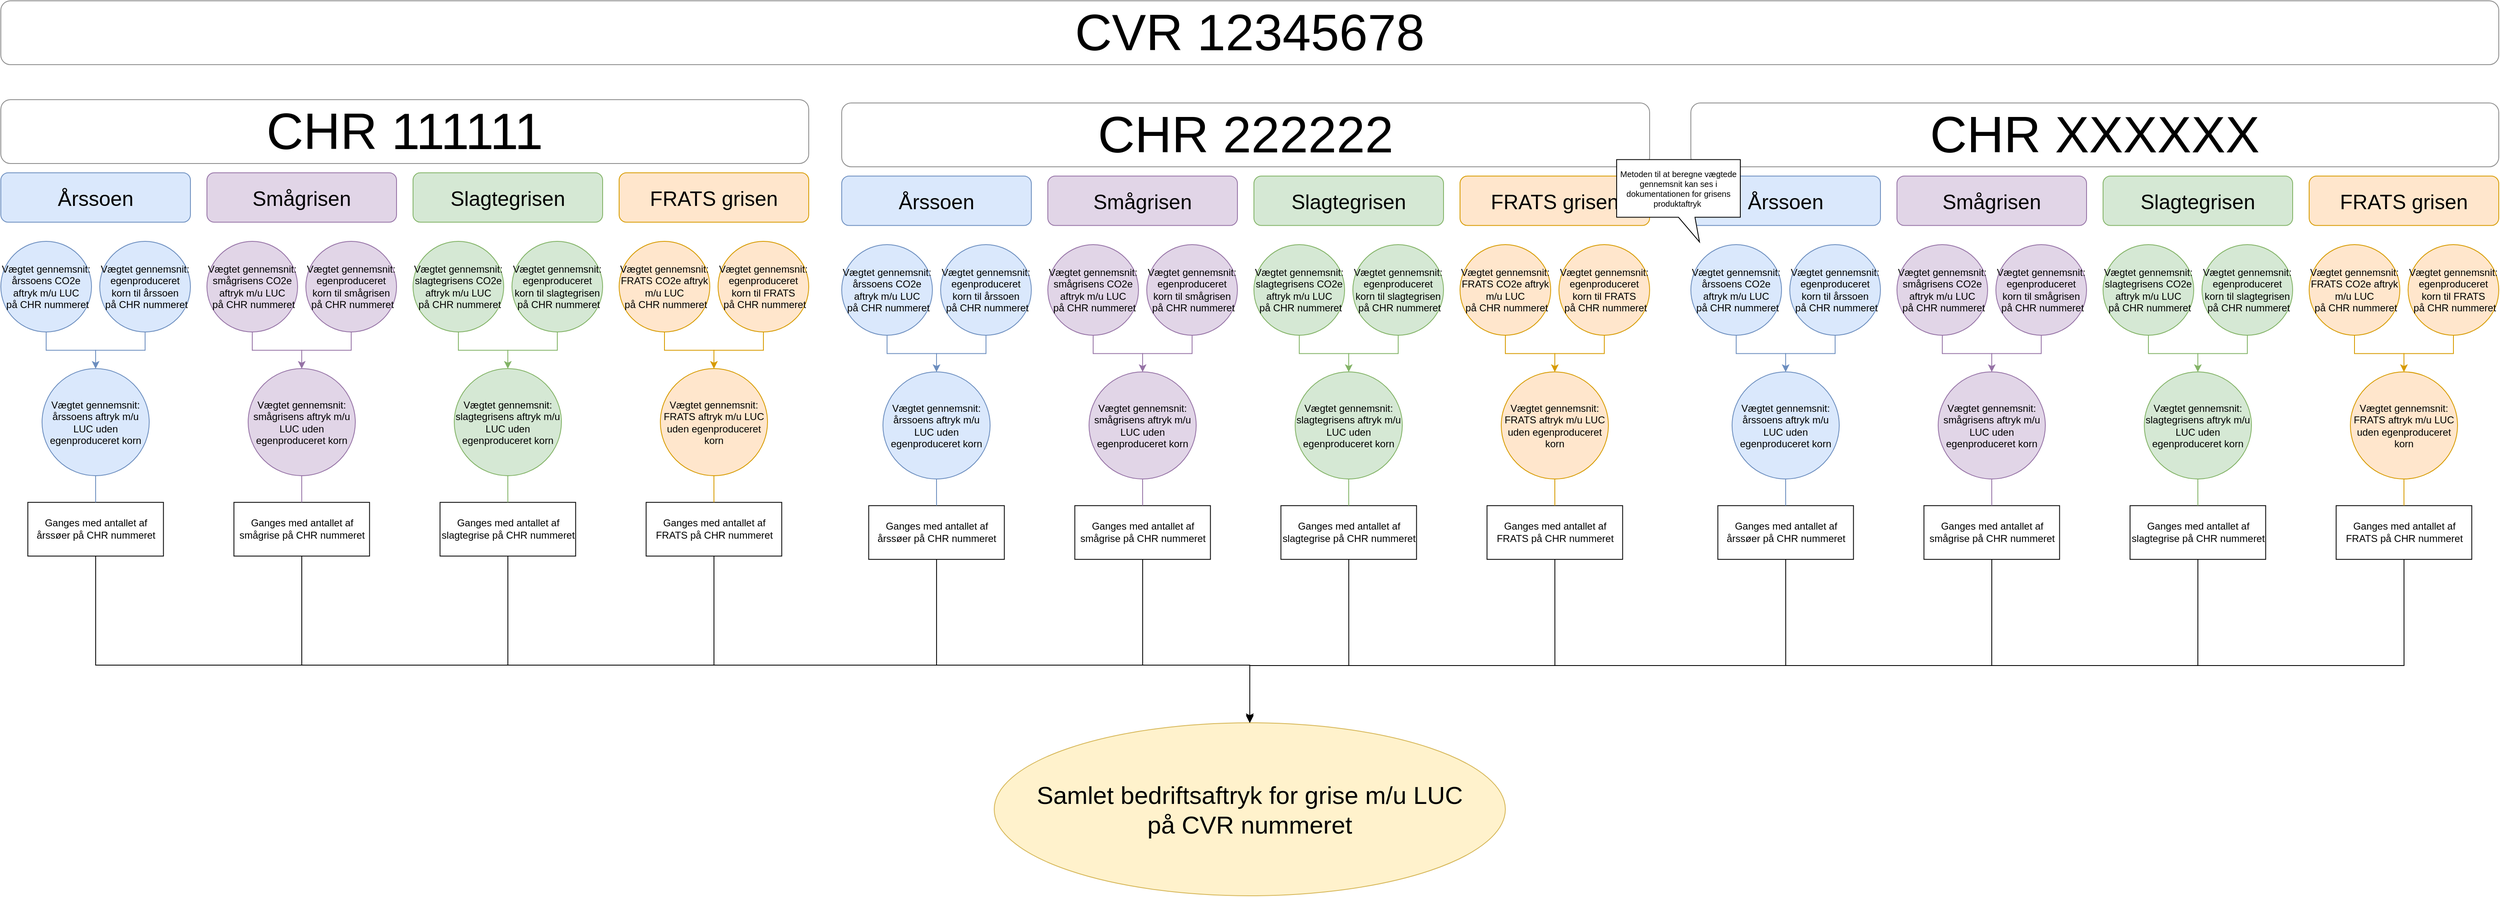<mxfile version="20.5.1" type="github">
  <diagram id="GUWWXrYv7TFzIVzRqDlY" name="Page-1">
    <mxGraphModel dx="3004" dy="2211" grid="1" gridSize="10" guides="1" tooltips="1" connect="1" arrows="1" fold="1" page="1" pageScale="1" pageWidth="827" pageHeight="1169" math="0" shadow="0">
      <root>
        <mxCell id="0" />
        <mxCell id="1" parent="0" />
        <mxCell id="mpOMUe2CQrQYa7WsvBK0-504" style="edgeStyle=orthogonalEdgeStyle;rounded=0;orthogonalLoop=1;jettySize=auto;html=1;fontSize=12;endArrow=classic;endFill=1;" edge="1" parent="1" source="A_WAUtJpo3-AmnUpiRZP-756" target="A_WAUtJpo3-AmnUpiRZP-764">
          <mxGeometry relative="1" as="geometry">
            <Array as="points">
              <mxPoint x="2755" y="866.5" />
              <mxPoint x="4155" y="866.5" />
            </Array>
          </mxGeometry>
        </mxCell>
        <mxCell id="A_WAUtJpo3-AmnUpiRZP-756" value="Ganges med antallet af årssøer på CHR nummeret" style="rounded=0;whiteSpace=wrap;shadow=0;glass=0;sketch=0;strokeColor=#000000;fontSize=12;fillColor=#FFFFFF;" parent="1" vertex="1">
          <mxGeometry x="2672.75" y="668.87" width="164.5" height="65.25" as="geometry" />
        </mxCell>
        <mxCell id="A_WAUtJpo3-AmnUpiRZP-764" value="Samlet bedriftsaftryk for grise m/u LUC&lt;br style=&quot;font-size: 30px;&quot;&gt;på CVR nummeret" style="ellipse;whiteSpace=wrap;html=1;fontSize=30;fillColor=#fff2cc;strokeColor=#d6b656;" parent="1" vertex="1">
          <mxGeometry x="3845" y="936.5" width="620" height="210" as="geometry" />
        </mxCell>
        <mxCell id="mpOMUe2CQrQYa7WsvBK0-1" value="CHR 111111" style="rounded=1;whiteSpace=wrap;html=1;shadow=0;glass=0;sketch=0;strokeColor=#808080;fontSize=62;fillColor=default;gradientColor=none;rotation=0;opacity=90;" vertex="1" parent="1">
          <mxGeometry x="2640" y="180" width="980" height="77.5" as="geometry" />
        </mxCell>
        <mxCell id="mpOMUe2CQrQYa7WsvBK0-135" value="CVR 12345678" style="rounded=1;whiteSpace=wrap;html=1;shadow=0;glass=0;sketch=0;strokeColor=#808080;fontSize=62;fillColor=default;gradientColor=none;rotation=0;opacity=90;" vertex="1" parent="1">
          <mxGeometry x="2640" y="60" width="3030" height="77.5" as="geometry" />
        </mxCell>
        <mxCell id="mpOMUe2CQrQYa7WsvBK0-138" value="Årssoen" style="rounded=1;whiteSpace=wrap;html=1;fillColor=#dae8fc;fontSize=25;strokeColor=#6c8ebf;" vertex="1" parent="1">
          <mxGeometry x="2640" y="268.75" width="230" height="60" as="geometry" />
        </mxCell>
        <mxCell id="mpOMUe2CQrQYa7WsvBK0-407" style="edgeStyle=orthogonalEdgeStyle;rounded=0;orthogonalLoop=1;jettySize=auto;html=1;fontSize=12;endArrow=classic;endFill=1;fillColor=#dae8fc;strokeColor=#6c8ebf;" edge="1" parent="1" source="mpOMUe2CQrQYa7WsvBK0-353" target="mpOMUe2CQrQYa7WsvBK0-405">
          <mxGeometry relative="1" as="geometry" />
        </mxCell>
        <mxCell id="mpOMUe2CQrQYa7WsvBK0-353" value="Vægtet gennemsnit: årssoens CO2e aftryk m/u LUC&lt;br&gt;&amp;nbsp;på CHR nummeret" style="ellipse;whiteSpace=wrap;html=1;aspect=fixed;shadow=0;fontFamily=Helvetica;fontSize=12;align=center;strokeColor=#6c8ebf;fillColor=#dae8fc;sketch=0;" vertex="1" parent="1">
          <mxGeometry x="2640" y="352" width="110" height="110" as="geometry" />
        </mxCell>
        <mxCell id="mpOMUe2CQrQYa7WsvBK0-406" style="edgeStyle=orthogonalEdgeStyle;rounded=0;orthogonalLoop=1;jettySize=auto;html=1;fontSize=12;endArrow=classic;endFill=1;fillColor=#dae8fc;strokeColor=#6c8ebf;" edge="1" parent="1" source="mpOMUe2CQrQYa7WsvBK0-357" target="mpOMUe2CQrQYa7WsvBK0-405">
          <mxGeometry relative="1" as="geometry" />
        </mxCell>
        <mxCell id="mpOMUe2CQrQYa7WsvBK0-357" value="Vægtet gennemsnit: egenproduceret korn til årssoen&lt;br&gt;&amp;nbsp;på CHR nummeret" style="ellipse;whiteSpace=wrap;html=1;aspect=fixed;shadow=0;fontFamily=Helvetica;fontSize=12;align=center;strokeColor=#6c8ebf;fillColor=#dae8fc;sketch=0;" vertex="1" parent="1">
          <mxGeometry x="2760" y="352" width="110" height="110" as="geometry" />
        </mxCell>
        <mxCell id="mpOMUe2CQrQYa7WsvBK0-408" style="edgeStyle=orthogonalEdgeStyle;rounded=0;orthogonalLoop=1;jettySize=auto;html=1;fontSize=12;endArrow=none;endFill=0;fillColor=#dae8fc;strokeColor=#6c8ebf;" edge="1" parent="1" source="mpOMUe2CQrQYa7WsvBK0-405" target="A_WAUtJpo3-AmnUpiRZP-756">
          <mxGeometry relative="1" as="geometry" />
        </mxCell>
        <mxCell id="mpOMUe2CQrQYa7WsvBK0-405" value="Vægtet gennemsnit: årssoens aftryk m/u LUC uden egenproduceret korn" style="ellipse;whiteSpace=wrap;html=1;aspect=fixed;shadow=0;fontFamily=Helvetica;fontSize=12;align=center;strokeColor=#6c8ebf;fillColor=#dae8fc;sketch=0;" vertex="1" parent="1">
          <mxGeometry x="2690" y="506.5" width="130" height="130" as="geometry" />
        </mxCell>
        <mxCell id="mpOMUe2CQrQYa7WsvBK0-503" style="edgeStyle=orthogonalEdgeStyle;rounded=0;orthogonalLoop=1;jettySize=auto;html=1;fontSize=12;endArrow=classic;endFill=1;" edge="1" parent="1" source="mpOMUe2CQrQYa7WsvBK0-412" target="A_WAUtJpo3-AmnUpiRZP-764">
          <mxGeometry relative="1" as="geometry">
            <Array as="points">
              <mxPoint x="3005" y="866.5" />
              <mxPoint x="4155" y="866.5" />
            </Array>
          </mxGeometry>
        </mxCell>
        <mxCell id="mpOMUe2CQrQYa7WsvBK0-412" value="Ganges med antallet af smågrise på CHR nummeret" style="rounded=0;whiteSpace=wrap;shadow=0;glass=0;sketch=0;strokeColor=#000000;fontSize=12;fillColor=#FFFFFF;" vertex="1" parent="1">
          <mxGeometry x="2922.75" y="668.87" width="164.5" height="65.25" as="geometry" />
        </mxCell>
        <mxCell id="mpOMUe2CQrQYa7WsvBK0-413" value="Smågrisen" style="rounded=1;whiteSpace=wrap;html=1;fillColor=#e1d5e7;fontSize=25;strokeColor=#9673a6;" vertex="1" parent="1">
          <mxGeometry x="2890" y="268.75" width="230" height="60" as="geometry" />
        </mxCell>
        <mxCell id="mpOMUe2CQrQYa7WsvBK0-414" style="edgeStyle=orthogonalEdgeStyle;rounded=0;orthogonalLoop=1;jettySize=auto;html=1;fontSize=12;endArrow=classic;endFill=1;fillColor=#e1d5e7;strokeColor=#9673a6;" edge="1" parent="1" source="mpOMUe2CQrQYa7WsvBK0-415" target="mpOMUe2CQrQYa7WsvBK0-419">
          <mxGeometry relative="1" as="geometry" />
        </mxCell>
        <mxCell id="mpOMUe2CQrQYa7WsvBK0-415" value="Vægtet gennemsnit: smågrisens CO2e aftryk m/u LUC&lt;br&gt;&amp;nbsp;på CHR nummeret" style="ellipse;whiteSpace=wrap;html=1;aspect=fixed;shadow=0;fontFamily=Helvetica;fontSize=12;align=center;strokeColor=#9673a6;fillColor=#e1d5e7;sketch=0;" vertex="1" parent="1">
          <mxGeometry x="2890" y="352" width="110" height="110" as="geometry" />
        </mxCell>
        <mxCell id="mpOMUe2CQrQYa7WsvBK0-416" style="edgeStyle=orthogonalEdgeStyle;rounded=0;orthogonalLoop=1;jettySize=auto;html=1;fontSize=12;endArrow=classic;endFill=1;fillColor=#e1d5e7;strokeColor=#9673a6;" edge="1" parent="1" source="mpOMUe2CQrQYa7WsvBK0-417" target="mpOMUe2CQrQYa7WsvBK0-419">
          <mxGeometry relative="1" as="geometry" />
        </mxCell>
        <mxCell id="mpOMUe2CQrQYa7WsvBK0-417" value="Vægtet gennemsnit: egenproduceret korn til smågrisen&lt;br&gt;&amp;nbsp;på CHR nummeret" style="ellipse;whiteSpace=wrap;html=1;aspect=fixed;shadow=0;fontFamily=Helvetica;fontSize=12;align=center;strokeColor=#9673a6;fillColor=#e1d5e7;sketch=0;" vertex="1" parent="1">
          <mxGeometry x="3010" y="352" width="110" height="110" as="geometry" />
        </mxCell>
        <mxCell id="mpOMUe2CQrQYa7WsvBK0-418" style="edgeStyle=orthogonalEdgeStyle;rounded=0;orthogonalLoop=1;jettySize=auto;html=1;fontSize=12;endArrow=none;endFill=0;fillColor=#e1d5e7;strokeColor=#9673a6;" edge="1" parent="1" source="mpOMUe2CQrQYa7WsvBK0-419" target="mpOMUe2CQrQYa7WsvBK0-412">
          <mxGeometry relative="1" as="geometry" />
        </mxCell>
        <mxCell id="mpOMUe2CQrQYa7WsvBK0-419" value="Vægtet gennemsnit: smågrisens aftryk m/u LUC uden egenproduceret korn" style="ellipse;whiteSpace=wrap;html=1;aspect=fixed;shadow=0;fontFamily=Helvetica;fontSize=12;align=center;strokeColor=#9673a6;fillColor=#e1d5e7;sketch=0;" vertex="1" parent="1">
          <mxGeometry x="2940" y="506.5" width="130" height="130" as="geometry" />
        </mxCell>
        <mxCell id="mpOMUe2CQrQYa7WsvBK0-505" style="edgeStyle=orthogonalEdgeStyle;rounded=0;orthogonalLoop=1;jettySize=auto;html=1;fontSize=12;endArrow=classic;endFill=1;" edge="1" parent="1" source="mpOMUe2CQrQYa7WsvBK0-420" target="A_WAUtJpo3-AmnUpiRZP-764">
          <mxGeometry relative="1" as="geometry">
            <Array as="points">
              <mxPoint x="3255" y="866.5" />
              <mxPoint x="4155" y="866.5" />
            </Array>
          </mxGeometry>
        </mxCell>
        <mxCell id="mpOMUe2CQrQYa7WsvBK0-420" value="Ganges med antallet af slagtegrise på CHR nummeret" style="rounded=0;whiteSpace=wrap;shadow=0;glass=0;sketch=0;strokeColor=#000000;fontSize=12;fillColor=#FFFFFF;" vertex="1" parent="1">
          <mxGeometry x="3172.75" y="668.87" width="164.5" height="65.25" as="geometry" />
        </mxCell>
        <mxCell id="mpOMUe2CQrQYa7WsvBK0-421" value="Slagtegrisen" style="rounded=1;whiteSpace=wrap;html=1;fillColor=#d5e8d4;fontSize=25;strokeColor=#82b366;" vertex="1" parent="1">
          <mxGeometry x="3140" y="268.75" width="230" height="60" as="geometry" />
        </mxCell>
        <mxCell id="mpOMUe2CQrQYa7WsvBK0-422" style="edgeStyle=orthogonalEdgeStyle;rounded=0;orthogonalLoop=1;jettySize=auto;html=1;fontSize=12;endArrow=classic;endFill=1;fillColor=#d5e8d4;strokeColor=#82b366;" edge="1" parent="1" source="mpOMUe2CQrQYa7WsvBK0-423" target="mpOMUe2CQrQYa7WsvBK0-427">
          <mxGeometry relative="1" as="geometry" />
        </mxCell>
        <mxCell id="mpOMUe2CQrQYa7WsvBK0-423" value="Vægtet gennemsnit: slagtegrisens CO2e aftryk m/u LUC&lt;br&gt;&amp;nbsp;på CHR nummeret" style="ellipse;whiteSpace=wrap;html=1;aspect=fixed;shadow=0;fontFamily=Helvetica;fontSize=12;align=center;strokeColor=#82b366;fillColor=#d5e8d4;sketch=0;" vertex="1" parent="1">
          <mxGeometry x="3140" y="352" width="110" height="110" as="geometry" />
        </mxCell>
        <mxCell id="mpOMUe2CQrQYa7WsvBK0-424" style="edgeStyle=orthogonalEdgeStyle;rounded=0;orthogonalLoop=1;jettySize=auto;html=1;fontSize=12;endArrow=classic;endFill=1;fillColor=#d5e8d4;strokeColor=#82b366;" edge="1" parent="1" source="mpOMUe2CQrQYa7WsvBK0-425" target="mpOMUe2CQrQYa7WsvBK0-427">
          <mxGeometry relative="1" as="geometry" />
        </mxCell>
        <mxCell id="mpOMUe2CQrQYa7WsvBK0-425" value="Vægtet gennemsnit: egenproduceret korn til slagtegrisen&lt;br&gt;&amp;nbsp;på CHR nummeret" style="ellipse;whiteSpace=wrap;html=1;aspect=fixed;shadow=0;fontFamily=Helvetica;fontSize=12;align=center;strokeColor=#82b366;fillColor=#d5e8d4;sketch=0;" vertex="1" parent="1">
          <mxGeometry x="3260" y="352" width="110" height="110" as="geometry" />
        </mxCell>
        <mxCell id="mpOMUe2CQrQYa7WsvBK0-426" style="edgeStyle=orthogonalEdgeStyle;rounded=0;orthogonalLoop=1;jettySize=auto;html=1;fontSize=12;endArrow=none;endFill=0;fillColor=#d5e8d4;strokeColor=#82b366;" edge="1" parent="1" source="mpOMUe2CQrQYa7WsvBK0-427" target="mpOMUe2CQrQYa7WsvBK0-420">
          <mxGeometry relative="1" as="geometry" />
        </mxCell>
        <mxCell id="mpOMUe2CQrQYa7WsvBK0-427" value="Vægtet gennemsnit: slagtegrisens aftryk m/u LUC uden egenproduceret korn" style="ellipse;whiteSpace=wrap;html=1;aspect=fixed;shadow=0;fontFamily=Helvetica;fontSize=12;align=center;strokeColor=#82b366;fillColor=#d5e8d4;sketch=0;" vertex="1" parent="1">
          <mxGeometry x="3190" y="506.5" width="130" height="130" as="geometry" />
        </mxCell>
        <mxCell id="mpOMUe2CQrQYa7WsvBK0-506" style="edgeStyle=orthogonalEdgeStyle;rounded=0;orthogonalLoop=1;jettySize=auto;html=1;fontSize=12;endArrow=classic;endFill=1;" edge="1" parent="1" source="mpOMUe2CQrQYa7WsvBK0-428" target="A_WAUtJpo3-AmnUpiRZP-764">
          <mxGeometry relative="1" as="geometry">
            <Array as="points">
              <mxPoint x="3505" y="866.5" />
              <mxPoint x="4155" y="866.5" />
            </Array>
          </mxGeometry>
        </mxCell>
        <mxCell id="mpOMUe2CQrQYa7WsvBK0-428" value="Ganges med antallet af FRATS på CHR nummeret" style="rounded=0;whiteSpace=wrap;shadow=0;glass=0;sketch=0;strokeColor=#000000;fontSize=12;fillColor=#FFFFFF;" vertex="1" parent="1">
          <mxGeometry x="3422.75" y="668.87" width="164.5" height="65.25" as="geometry" />
        </mxCell>
        <mxCell id="mpOMUe2CQrQYa7WsvBK0-429" value="FRATS grisen" style="rounded=1;whiteSpace=wrap;html=1;fillColor=#ffe6cc;fontSize=25;strokeColor=#d79b00;" vertex="1" parent="1">
          <mxGeometry x="3390" y="268.75" width="230" height="60" as="geometry" />
        </mxCell>
        <mxCell id="mpOMUe2CQrQYa7WsvBK0-430" style="edgeStyle=orthogonalEdgeStyle;rounded=0;orthogonalLoop=1;jettySize=auto;html=1;fontSize=12;endArrow=classic;endFill=1;fillColor=#ffe6cc;strokeColor=#d79b00;" edge="1" parent="1" source="mpOMUe2CQrQYa7WsvBK0-431" target="mpOMUe2CQrQYa7WsvBK0-435">
          <mxGeometry relative="1" as="geometry" />
        </mxCell>
        <mxCell id="mpOMUe2CQrQYa7WsvBK0-431" value="Vægtet gennemsnit: FRATS CO2e aftryk m/u LUC&lt;br&gt;&amp;nbsp;på CHR nummeret" style="ellipse;whiteSpace=wrap;html=1;aspect=fixed;shadow=0;fontFamily=Helvetica;fontSize=12;align=center;strokeColor=#d79b00;fillColor=#ffe6cc;sketch=0;" vertex="1" parent="1">
          <mxGeometry x="3390" y="352" width="110" height="110" as="geometry" />
        </mxCell>
        <mxCell id="mpOMUe2CQrQYa7WsvBK0-432" style="edgeStyle=orthogonalEdgeStyle;rounded=0;orthogonalLoop=1;jettySize=auto;html=1;fontSize=12;endArrow=classic;endFill=1;fillColor=#ffe6cc;strokeColor=#d79b00;" edge="1" parent="1" source="mpOMUe2CQrQYa7WsvBK0-433" target="mpOMUe2CQrQYa7WsvBK0-435">
          <mxGeometry relative="1" as="geometry" />
        </mxCell>
        <mxCell id="mpOMUe2CQrQYa7WsvBK0-433" value="Vægtet gennemsnit: egenproduceret korn til FRATS&lt;br&gt;&amp;nbsp;på CHR nummeret" style="ellipse;whiteSpace=wrap;html=1;aspect=fixed;shadow=0;fontFamily=Helvetica;fontSize=12;align=center;strokeColor=#d79b00;fillColor=#ffe6cc;sketch=0;" vertex="1" parent="1">
          <mxGeometry x="3510" y="352" width="110" height="110" as="geometry" />
        </mxCell>
        <mxCell id="mpOMUe2CQrQYa7WsvBK0-434" style="edgeStyle=orthogonalEdgeStyle;rounded=0;orthogonalLoop=1;jettySize=auto;html=1;fontSize=12;endArrow=none;endFill=0;fillColor=#ffe6cc;strokeColor=#d79b00;" edge="1" parent="1" source="mpOMUe2CQrQYa7WsvBK0-435" target="mpOMUe2CQrQYa7WsvBK0-428">
          <mxGeometry relative="1" as="geometry" />
        </mxCell>
        <mxCell id="mpOMUe2CQrQYa7WsvBK0-435" value="Vægtet gennemsnit: FRATS aftryk m/u LUC uden egenproduceret korn" style="ellipse;whiteSpace=wrap;html=1;aspect=fixed;shadow=0;fontFamily=Helvetica;fontSize=12;align=center;strokeColor=#d79b00;fillColor=#ffe6cc;sketch=0;" vertex="1" parent="1">
          <mxGeometry x="3440" y="506.5" width="130" height="130" as="geometry" />
        </mxCell>
        <mxCell id="mpOMUe2CQrQYa7WsvBK0-507" style="edgeStyle=orthogonalEdgeStyle;rounded=0;orthogonalLoop=1;jettySize=auto;html=1;fontSize=12;endArrow=classic;endFill=1;" edge="1" parent="1" source="mpOMUe2CQrQYa7WsvBK0-436" target="A_WAUtJpo3-AmnUpiRZP-764">
          <mxGeometry relative="1" as="geometry">
            <Array as="points">
              <mxPoint x="3775" y="866.5" />
              <mxPoint x="4155" y="866.5" />
            </Array>
          </mxGeometry>
        </mxCell>
        <mxCell id="mpOMUe2CQrQYa7WsvBK0-436" value="Ganges med antallet af årssøer på CHR nummeret" style="rounded=0;whiteSpace=wrap;shadow=0;glass=0;sketch=0;strokeColor=#000000;fontSize=12;fillColor=#FFFFFF;" vertex="1" parent="1">
          <mxGeometry x="3692.75" y="672.87" width="164.5" height="65.25" as="geometry" />
        </mxCell>
        <mxCell id="mpOMUe2CQrQYa7WsvBK0-437" value="CHR 222222" style="rounded=1;whiteSpace=wrap;html=1;shadow=0;glass=0;sketch=0;strokeColor=#808080;fontSize=62;fillColor=default;gradientColor=none;rotation=0;opacity=90;" vertex="1" parent="1">
          <mxGeometry x="3660" y="184" width="980" height="77.5" as="geometry" />
        </mxCell>
        <mxCell id="mpOMUe2CQrQYa7WsvBK0-438" value="Årssoen" style="rounded=1;whiteSpace=wrap;html=1;fillColor=#dae8fc;fontSize=25;strokeColor=#6c8ebf;" vertex="1" parent="1">
          <mxGeometry x="3660" y="272.75" width="230" height="60" as="geometry" />
        </mxCell>
        <mxCell id="mpOMUe2CQrQYa7WsvBK0-439" style="edgeStyle=orthogonalEdgeStyle;rounded=0;orthogonalLoop=1;jettySize=auto;html=1;fontSize=12;endArrow=classic;endFill=1;fillColor=#dae8fc;strokeColor=#6c8ebf;" edge="1" parent="1" source="mpOMUe2CQrQYa7WsvBK0-440" target="mpOMUe2CQrQYa7WsvBK0-444">
          <mxGeometry relative="1" as="geometry" />
        </mxCell>
        <mxCell id="mpOMUe2CQrQYa7WsvBK0-440" value="Vægtet gennemsnit: årssoens CO2e aftryk m/u LUC&lt;br&gt;&amp;nbsp;på CHR nummeret" style="ellipse;whiteSpace=wrap;html=1;aspect=fixed;shadow=0;fontFamily=Helvetica;fontSize=12;align=center;strokeColor=#6c8ebf;fillColor=#dae8fc;sketch=0;" vertex="1" parent="1">
          <mxGeometry x="3660" y="356" width="110" height="110" as="geometry" />
        </mxCell>
        <mxCell id="mpOMUe2CQrQYa7WsvBK0-441" style="edgeStyle=orthogonalEdgeStyle;rounded=0;orthogonalLoop=1;jettySize=auto;html=1;fontSize=12;endArrow=classic;endFill=1;fillColor=#dae8fc;strokeColor=#6c8ebf;" edge="1" parent="1" source="mpOMUe2CQrQYa7WsvBK0-442" target="mpOMUe2CQrQYa7WsvBK0-444">
          <mxGeometry relative="1" as="geometry" />
        </mxCell>
        <mxCell id="mpOMUe2CQrQYa7WsvBK0-442" value="Vægtet gennemsnit: egenproduceret korn til årssoen&lt;br&gt;&amp;nbsp;på CHR nummeret" style="ellipse;whiteSpace=wrap;html=1;aspect=fixed;shadow=0;fontFamily=Helvetica;fontSize=12;align=center;strokeColor=#6c8ebf;fillColor=#dae8fc;sketch=0;" vertex="1" parent="1">
          <mxGeometry x="3780" y="356" width="110" height="110" as="geometry" />
        </mxCell>
        <mxCell id="mpOMUe2CQrQYa7WsvBK0-443" style="edgeStyle=orthogonalEdgeStyle;rounded=0;orthogonalLoop=1;jettySize=auto;html=1;fontSize=12;endArrow=none;endFill=0;fillColor=#dae8fc;strokeColor=#6c8ebf;" edge="1" parent="1" source="mpOMUe2CQrQYa7WsvBK0-444" target="mpOMUe2CQrQYa7WsvBK0-436">
          <mxGeometry relative="1" as="geometry" />
        </mxCell>
        <mxCell id="mpOMUe2CQrQYa7WsvBK0-444" value="Vægtet gennemsnit: årssoens aftryk m/u LUC uden egenproduceret korn" style="ellipse;whiteSpace=wrap;html=1;aspect=fixed;shadow=0;fontFamily=Helvetica;fontSize=12;align=center;strokeColor=#6c8ebf;fillColor=#dae8fc;sketch=0;" vertex="1" parent="1">
          <mxGeometry x="3710" y="510.5" width="130" height="130" as="geometry" />
        </mxCell>
        <mxCell id="mpOMUe2CQrQYa7WsvBK0-508" style="edgeStyle=orthogonalEdgeStyle;rounded=0;orthogonalLoop=1;jettySize=auto;html=1;fontSize=12;endArrow=classic;endFill=1;" edge="1" parent="1" source="mpOMUe2CQrQYa7WsvBK0-445" target="A_WAUtJpo3-AmnUpiRZP-764">
          <mxGeometry relative="1" as="geometry">
            <Array as="points">
              <mxPoint x="4025" y="866.5" />
              <mxPoint x="4155" y="866.5" />
            </Array>
          </mxGeometry>
        </mxCell>
        <mxCell id="mpOMUe2CQrQYa7WsvBK0-445" value="Ganges med antallet af smågrise på CHR nummeret" style="rounded=0;whiteSpace=wrap;shadow=0;glass=0;sketch=0;strokeColor=#000000;fontSize=12;fillColor=#FFFFFF;" vertex="1" parent="1">
          <mxGeometry x="3942.75" y="672.87" width="164.5" height="65.25" as="geometry" />
        </mxCell>
        <mxCell id="mpOMUe2CQrQYa7WsvBK0-446" value="Smågrisen" style="rounded=1;whiteSpace=wrap;html=1;fillColor=#e1d5e7;fontSize=25;strokeColor=#9673a6;" vertex="1" parent="1">
          <mxGeometry x="3910" y="272.75" width="230" height="60" as="geometry" />
        </mxCell>
        <mxCell id="mpOMUe2CQrQYa7WsvBK0-447" style="edgeStyle=orthogonalEdgeStyle;rounded=0;orthogonalLoop=1;jettySize=auto;html=1;fontSize=12;endArrow=classic;endFill=1;fillColor=#e1d5e7;strokeColor=#9673a6;" edge="1" parent="1" source="mpOMUe2CQrQYa7WsvBK0-448" target="mpOMUe2CQrQYa7WsvBK0-452">
          <mxGeometry relative="1" as="geometry" />
        </mxCell>
        <mxCell id="mpOMUe2CQrQYa7WsvBK0-448" value="Vægtet gennemsnit: smågrisens CO2e aftryk m/u LUC&lt;br&gt;&amp;nbsp;på CHR nummeret" style="ellipse;whiteSpace=wrap;html=1;aspect=fixed;shadow=0;fontFamily=Helvetica;fontSize=12;align=center;strokeColor=#9673a6;fillColor=#e1d5e7;sketch=0;" vertex="1" parent="1">
          <mxGeometry x="3910" y="356" width="110" height="110" as="geometry" />
        </mxCell>
        <mxCell id="mpOMUe2CQrQYa7WsvBK0-449" style="edgeStyle=orthogonalEdgeStyle;rounded=0;orthogonalLoop=1;jettySize=auto;html=1;fontSize=12;endArrow=classic;endFill=1;fillColor=#e1d5e7;strokeColor=#9673a6;" edge="1" parent="1" source="mpOMUe2CQrQYa7WsvBK0-450" target="mpOMUe2CQrQYa7WsvBK0-452">
          <mxGeometry relative="1" as="geometry" />
        </mxCell>
        <mxCell id="mpOMUe2CQrQYa7WsvBK0-450" value="Vægtet gennemsnit: egenproduceret korn til smågrisen&lt;br&gt;&amp;nbsp;på CHR nummeret" style="ellipse;whiteSpace=wrap;html=1;aspect=fixed;shadow=0;fontFamily=Helvetica;fontSize=12;align=center;strokeColor=#9673a6;fillColor=#e1d5e7;sketch=0;" vertex="1" parent="1">
          <mxGeometry x="4030" y="356" width="110" height="110" as="geometry" />
        </mxCell>
        <mxCell id="mpOMUe2CQrQYa7WsvBK0-451" style="edgeStyle=orthogonalEdgeStyle;rounded=0;orthogonalLoop=1;jettySize=auto;html=1;fontSize=12;endArrow=none;endFill=0;fillColor=#e1d5e7;strokeColor=#9673a6;" edge="1" parent="1" source="mpOMUe2CQrQYa7WsvBK0-452" target="mpOMUe2CQrQYa7WsvBK0-445">
          <mxGeometry relative="1" as="geometry" />
        </mxCell>
        <mxCell id="mpOMUe2CQrQYa7WsvBK0-452" value="Vægtet gennemsnit: smågrisens aftryk m/u LUC uden egenproduceret korn" style="ellipse;whiteSpace=wrap;html=1;aspect=fixed;shadow=0;fontFamily=Helvetica;fontSize=12;align=center;strokeColor=#9673a6;fillColor=#e1d5e7;sketch=0;" vertex="1" parent="1">
          <mxGeometry x="3960" y="510.5" width="130" height="130" as="geometry" />
        </mxCell>
        <mxCell id="mpOMUe2CQrQYa7WsvBK0-509" style="edgeStyle=orthogonalEdgeStyle;rounded=0;orthogonalLoop=1;jettySize=auto;html=1;fontSize=12;endArrow=classic;endFill=1;" edge="1" parent="1">
          <mxGeometry relative="1" as="geometry">
            <mxPoint x="4275.053" y="736.12" as="sourcePoint" />
            <mxPoint x="4155" y="934.5" as="targetPoint" />
            <Array as="points">
              <mxPoint x="4275" y="867" />
              <mxPoint x="4155" y="867" />
            </Array>
          </mxGeometry>
        </mxCell>
        <mxCell id="mpOMUe2CQrQYa7WsvBK0-453" value="Ganges med antallet af slagtegrise på CHR nummeret" style="rounded=0;whiteSpace=wrap;shadow=0;glass=0;sketch=0;strokeColor=#000000;fontSize=12;fillColor=#FFFFFF;" vertex="1" parent="1">
          <mxGeometry x="4192.75" y="672.87" width="164.5" height="65.25" as="geometry" />
        </mxCell>
        <mxCell id="mpOMUe2CQrQYa7WsvBK0-454" value="Slagtegrisen" style="rounded=1;whiteSpace=wrap;html=1;fillColor=#d5e8d4;fontSize=25;strokeColor=#82b366;" vertex="1" parent="1">
          <mxGeometry x="4160" y="272.75" width="230" height="60" as="geometry" />
        </mxCell>
        <mxCell id="mpOMUe2CQrQYa7WsvBK0-455" style="edgeStyle=orthogonalEdgeStyle;rounded=0;orthogonalLoop=1;jettySize=auto;html=1;fontSize=12;endArrow=classic;endFill=1;fillColor=#d5e8d4;strokeColor=#82b366;" edge="1" parent="1" source="mpOMUe2CQrQYa7WsvBK0-456" target="mpOMUe2CQrQYa7WsvBK0-460">
          <mxGeometry relative="1" as="geometry" />
        </mxCell>
        <mxCell id="mpOMUe2CQrQYa7WsvBK0-456" value="Vægtet gennemsnit: slagtegrisens CO2e aftryk m/u LUC&lt;br&gt;&amp;nbsp;på CHR nummeret" style="ellipse;whiteSpace=wrap;html=1;aspect=fixed;shadow=0;fontFamily=Helvetica;fontSize=12;align=center;strokeColor=#82b366;fillColor=#d5e8d4;sketch=0;" vertex="1" parent="1">
          <mxGeometry x="4160" y="356" width="110" height="110" as="geometry" />
        </mxCell>
        <mxCell id="mpOMUe2CQrQYa7WsvBK0-457" style="edgeStyle=orthogonalEdgeStyle;rounded=0;orthogonalLoop=1;jettySize=auto;html=1;fontSize=12;endArrow=classic;endFill=1;fillColor=#d5e8d4;strokeColor=#82b366;" edge="1" parent="1" source="mpOMUe2CQrQYa7WsvBK0-458" target="mpOMUe2CQrQYa7WsvBK0-460">
          <mxGeometry relative="1" as="geometry" />
        </mxCell>
        <mxCell id="mpOMUe2CQrQYa7WsvBK0-458" value="Vægtet gennemsnit: egenproduceret korn til slagtegrisen&lt;br&gt;&amp;nbsp;på CHR nummeret" style="ellipse;whiteSpace=wrap;html=1;aspect=fixed;shadow=0;fontFamily=Helvetica;fontSize=12;align=center;strokeColor=#82b366;fillColor=#d5e8d4;sketch=0;" vertex="1" parent="1">
          <mxGeometry x="4280" y="356" width="110" height="110" as="geometry" />
        </mxCell>
        <mxCell id="mpOMUe2CQrQYa7WsvBK0-459" style="edgeStyle=orthogonalEdgeStyle;rounded=0;orthogonalLoop=1;jettySize=auto;html=1;fontSize=12;endArrow=none;endFill=0;fillColor=#d5e8d4;strokeColor=#82b366;" edge="1" parent="1" source="mpOMUe2CQrQYa7WsvBK0-460" target="mpOMUe2CQrQYa7WsvBK0-453">
          <mxGeometry relative="1" as="geometry" />
        </mxCell>
        <mxCell id="mpOMUe2CQrQYa7WsvBK0-460" value="Vægtet gennemsnit: slagtegrisens aftryk m/u LUC uden egenproduceret korn" style="ellipse;whiteSpace=wrap;html=1;aspect=fixed;shadow=0;fontFamily=Helvetica;fontSize=12;align=center;strokeColor=#82b366;fillColor=#d5e8d4;sketch=0;" vertex="1" parent="1">
          <mxGeometry x="4210" y="510.5" width="130" height="130" as="geometry" />
        </mxCell>
        <mxCell id="mpOMUe2CQrQYa7WsvBK0-510" style="edgeStyle=orthogonalEdgeStyle;rounded=0;orthogonalLoop=1;jettySize=auto;html=1;fontSize=12;endArrow=classic;endFill=1;" edge="1" parent="1">
          <mxGeometry relative="1" as="geometry">
            <mxPoint x="4525.053" y="736.12" as="sourcePoint" />
            <mxPoint x="4155" y="934.5" as="targetPoint" />
            <Array as="points">
              <mxPoint x="4525" y="867" />
              <mxPoint x="4155" y="867" />
            </Array>
          </mxGeometry>
        </mxCell>
        <mxCell id="mpOMUe2CQrQYa7WsvBK0-461" value="Ganges med antallet af FRATS på CHR nummeret" style="rounded=0;whiteSpace=wrap;shadow=0;glass=0;sketch=0;strokeColor=#000000;fontSize=12;fillColor=#FFFFFF;" vertex="1" parent="1">
          <mxGeometry x="4442.75" y="672.87" width="164.5" height="65.25" as="geometry" />
        </mxCell>
        <mxCell id="mpOMUe2CQrQYa7WsvBK0-462" value="FRATS grisen" style="rounded=1;whiteSpace=wrap;html=1;fillColor=#ffe6cc;fontSize=25;strokeColor=#d79b00;" vertex="1" parent="1">
          <mxGeometry x="4410" y="272.75" width="230" height="60" as="geometry" />
        </mxCell>
        <mxCell id="mpOMUe2CQrQYa7WsvBK0-463" style="edgeStyle=orthogonalEdgeStyle;rounded=0;orthogonalLoop=1;jettySize=auto;html=1;fontSize=12;endArrow=classic;endFill=1;fillColor=#ffe6cc;strokeColor=#d79b00;" edge="1" parent="1" source="mpOMUe2CQrQYa7WsvBK0-464" target="mpOMUe2CQrQYa7WsvBK0-468">
          <mxGeometry relative="1" as="geometry" />
        </mxCell>
        <mxCell id="mpOMUe2CQrQYa7WsvBK0-464" value="Vægtet gennemsnit: FRATS CO2e aftryk m/u LUC&lt;br&gt;&amp;nbsp;på CHR nummeret" style="ellipse;whiteSpace=wrap;html=1;aspect=fixed;shadow=0;fontFamily=Helvetica;fontSize=12;align=center;strokeColor=#d79b00;fillColor=#ffe6cc;sketch=0;" vertex="1" parent="1">
          <mxGeometry x="4410" y="356" width="110" height="110" as="geometry" />
        </mxCell>
        <mxCell id="mpOMUe2CQrQYa7WsvBK0-465" style="edgeStyle=orthogonalEdgeStyle;rounded=0;orthogonalLoop=1;jettySize=auto;html=1;fontSize=12;endArrow=classic;endFill=1;fillColor=#ffe6cc;strokeColor=#d79b00;" edge="1" parent="1" source="mpOMUe2CQrQYa7WsvBK0-466" target="mpOMUe2CQrQYa7WsvBK0-468">
          <mxGeometry relative="1" as="geometry" />
        </mxCell>
        <mxCell id="mpOMUe2CQrQYa7WsvBK0-466" value="Vægtet gennemsnit: egenproduceret korn til FRATS&lt;br&gt;&amp;nbsp;på CHR nummeret" style="ellipse;whiteSpace=wrap;html=1;aspect=fixed;shadow=0;fontFamily=Helvetica;fontSize=12;align=center;strokeColor=#d79b00;fillColor=#ffe6cc;sketch=0;" vertex="1" parent="1">
          <mxGeometry x="4530" y="356" width="110" height="110" as="geometry" />
        </mxCell>
        <mxCell id="mpOMUe2CQrQYa7WsvBK0-467" style="edgeStyle=orthogonalEdgeStyle;rounded=0;orthogonalLoop=1;jettySize=auto;html=1;fontSize=12;endArrow=none;endFill=0;fillColor=#ffe6cc;strokeColor=#d79b00;" edge="1" parent="1" source="mpOMUe2CQrQYa7WsvBK0-468" target="mpOMUe2CQrQYa7WsvBK0-461">
          <mxGeometry relative="1" as="geometry" />
        </mxCell>
        <mxCell id="mpOMUe2CQrQYa7WsvBK0-468" value="Vægtet gennemsnit: FRATS aftryk m/u LUC uden egenproduceret korn" style="ellipse;whiteSpace=wrap;html=1;aspect=fixed;shadow=0;fontFamily=Helvetica;fontSize=12;align=center;strokeColor=#d79b00;fillColor=#ffe6cc;sketch=0;" vertex="1" parent="1">
          <mxGeometry x="4460" y="510.5" width="130" height="130" as="geometry" />
        </mxCell>
        <mxCell id="mpOMUe2CQrQYa7WsvBK0-511" style="edgeStyle=orthogonalEdgeStyle;rounded=0;orthogonalLoop=1;jettySize=auto;html=1;fontSize=12;endArrow=classic;endFill=1;" edge="1" parent="1">
          <mxGeometry relative="1" as="geometry">
            <mxPoint x="4805.059" y="736.12" as="sourcePoint" />
            <mxPoint x="4155" y="934.5" as="targetPoint" />
            <Array as="points">
              <mxPoint x="4805" y="867" />
              <mxPoint x="4155" y="867" />
            </Array>
          </mxGeometry>
        </mxCell>
        <mxCell id="mpOMUe2CQrQYa7WsvBK0-469" value="Ganges med antallet af årssøer på CHR nummeret" style="rounded=0;whiteSpace=wrap;shadow=0;glass=0;sketch=0;strokeColor=#000000;fontSize=12;fillColor=#FFFFFF;" vertex="1" parent="1">
          <mxGeometry x="4722.75" y="672.87" width="164.5" height="65.25" as="geometry" />
        </mxCell>
        <mxCell id="mpOMUe2CQrQYa7WsvBK0-470" value="CHR XXXXXX" style="rounded=1;whiteSpace=wrap;html=1;shadow=0;glass=0;sketch=0;strokeColor=#808080;fontSize=62;fillColor=default;gradientColor=none;rotation=0;opacity=90;" vertex="1" parent="1">
          <mxGeometry x="4690" y="184" width="980" height="77.5" as="geometry" />
        </mxCell>
        <mxCell id="mpOMUe2CQrQYa7WsvBK0-471" value="Årssoen" style="rounded=1;whiteSpace=wrap;html=1;fillColor=#dae8fc;fontSize=25;strokeColor=#6c8ebf;" vertex="1" parent="1">
          <mxGeometry x="4690" y="272.75" width="230" height="60" as="geometry" />
        </mxCell>
        <mxCell id="mpOMUe2CQrQYa7WsvBK0-472" style="edgeStyle=orthogonalEdgeStyle;rounded=0;orthogonalLoop=1;jettySize=auto;html=1;fontSize=12;endArrow=classic;endFill=1;fillColor=#dae8fc;strokeColor=#6c8ebf;" edge="1" parent="1" source="mpOMUe2CQrQYa7WsvBK0-473" target="mpOMUe2CQrQYa7WsvBK0-477">
          <mxGeometry relative="1" as="geometry" />
        </mxCell>
        <mxCell id="mpOMUe2CQrQYa7WsvBK0-473" value="Vægtet gennemsnit: årssoens CO2e aftryk m/u LUC&lt;br&gt;&amp;nbsp;på CHR nummeret" style="ellipse;whiteSpace=wrap;html=1;aspect=fixed;shadow=0;fontFamily=Helvetica;fontSize=12;align=center;strokeColor=#6c8ebf;fillColor=#dae8fc;sketch=0;" vertex="1" parent="1">
          <mxGeometry x="4690" y="356" width="110" height="110" as="geometry" />
        </mxCell>
        <mxCell id="mpOMUe2CQrQYa7WsvBK0-474" style="edgeStyle=orthogonalEdgeStyle;rounded=0;orthogonalLoop=1;jettySize=auto;html=1;fontSize=12;endArrow=classic;endFill=1;fillColor=#dae8fc;strokeColor=#6c8ebf;" edge="1" parent="1" source="mpOMUe2CQrQYa7WsvBK0-475" target="mpOMUe2CQrQYa7WsvBK0-477">
          <mxGeometry relative="1" as="geometry" />
        </mxCell>
        <mxCell id="mpOMUe2CQrQYa7WsvBK0-475" value="Vægtet gennemsnit: egenproduceret korn til årssoen&lt;br&gt;&amp;nbsp;på CHR nummeret" style="ellipse;whiteSpace=wrap;html=1;aspect=fixed;shadow=0;fontFamily=Helvetica;fontSize=12;align=center;strokeColor=#6c8ebf;fillColor=#dae8fc;sketch=0;" vertex="1" parent="1">
          <mxGeometry x="4810" y="356" width="110" height="110" as="geometry" />
        </mxCell>
        <mxCell id="mpOMUe2CQrQYa7WsvBK0-476" style="edgeStyle=orthogonalEdgeStyle;rounded=0;orthogonalLoop=1;jettySize=auto;html=1;fontSize=12;endArrow=none;endFill=0;fillColor=#dae8fc;strokeColor=#6c8ebf;" edge="1" parent="1" source="mpOMUe2CQrQYa7WsvBK0-477" target="mpOMUe2CQrQYa7WsvBK0-469">
          <mxGeometry relative="1" as="geometry" />
        </mxCell>
        <mxCell id="mpOMUe2CQrQYa7WsvBK0-477" value="Vægtet gennemsnit: årssoens aftryk m/u LUC uden egenproduceret korn" style="ellipse;whiteSpace=wrap;html=1;aspect=fixed;shadow=0;fontFamily=Helvetica;fontSize=12;align=center;strokeColor=#6c8ebf;fillColor=#dae8fc;sketch=0;" vertex="1" parent="1">
          <mxGeometry x="4740" y="510.5" width="130" height="130" as="geometry" />
        </mxCell>
        <mxCell id="mpOMUe2CQrQYa7WsvBK0-512" style="edgeStyle=orthogonalEdgeStyle;rounded=0;orthogonalLoop=1;jettySize=auto;html=1;fontSize=12;endArrow=classic;endFill=1;" edge="1" parent="1">
          <mxGeometry relative="1" as="geometry">
            <mxPoint x="5055.043" y="736.12" as="sourcePoint" />
            <mxPoint x="4155" y="934.5" as="targetPoint" />
            <Array as="points">
              <mxPoint x="5055" y="867" />
              <mxPoint x="4155" y="867" />
            </Array>
          </mxGeometry>
        </mxCell>
        <mxCell id="mpOMUe2CQrQYa7WsvBK0-478" value="Ganges med antallet af smågrise på CHR nummeret" style="rounded=0;whiteSpace=wrap;shadow=0;glass=0;sketch=0;strokeColor=#000000;fontSize=12;fillColor=#FFFFFF;" vertex="1" parent="1">
          <mxGeometry x="4972.75" y="672.87" width="164.5" height="65.25" as="geometry" />
        </mxCell>
        <mxCell id="mpOMUe2CQrQYa7WsvBK0-479" value="Smågrisen" style="rounded=1;whiteSpace=wrap;html=1;fillColor=#e1d5e7;fontSize=25;strokeColor=#9673a6;" vertex="1" parent="1">
          <mxGeometry x="4940" y="272.75" width="230" height="60" as="geometry" />
        </mxCell>
        <mxCell id="mpOMUe2CQrQYa7WsvBK0-480" style="edgeStyle=orthogonalEdgeStyle;rounded=0;orthogonalLoop=1;jettySize=auto;html=1;fontSize=12;endArrow=classic;endFill=1;fillColor=#e1d5e7;strokeColor=#9673a6;" edge="1" parent="1" source="mpOMUe2CQrQYa7WsvBK0-481" target="mpOMUe2CQrQYa7WsvBK0-485">
          <mxGeometry relative="1" as="geometry" />
        </mxCell>
        <mxCell id="mpOMUe2CQrQYa7WsvBK0-481" value="Vægtet gennemsnit: smågrisens CO2e aftryk m/u LUC&lt;br&gt;&amp;nbsp;på CHR nummeret" style="ellipse;whiteSpace=wrap;html=1;aspect=fixed;shadow=0;fontFamily=Helvetica;fontSize=12;align=center;strokeColor=#9673a6;fillColor=#e1d5e7;sketch=0;" vertex="1" parent="1">
          <mxGeometry x="4940" y="356" width="110" height="110" as="geometry" />
        </mxCell>
        <mxCell id="mpOMUe2CQrQYa7WsvBK0-482" style="edgeStyle=orthogonalEdgeStyle;rounded=0;orthogonalLoop=1;jettySize=auto;html=1;fontSize=12;endArrow=classic;endFill=1;fillColor=#e1d5e7;strokeColor=#9673a6;" edge="1" parent="1" source="mpOMUe2CQrQYa7WsvBK0-483" target="mpOMUe2CQrQYa7WsvBK0-485">
          <mxGeometry relative="1" as="geometry" />
        </mxCell>
        <mxCell id="mpOMUe2CQrQYa7WsvBK0-483" value="Vægtet gennemsnit: egenproduceret korn til smågrisen&lt;br&gt;&amp;nbsp;på CHR nummeret" style="ellipse;whiteSpace=wrap;html=1;aspect=fixed;shadow=0;fontFamily=Helvetica;fontSize=12;align=center;strokeColor=#9673a6;fillColor=#e1d5e7;sketch=0;" vertex="1" parent="1">
          <mxGeometry x="5060" y="356" width="110" height="110" as="geometry" />
        </mxCell>
        <mxCell id="mpOMUe2CQrQYa7WsvBK0-484" style="edgeStyle=orthogonalEdgeStyle;rounded=0;orthogonalLoop=1;jettySize=auto;html=1;fontSize=12;endArrow=none;endFill=0;fillColor=#e1d5e7;strokeColor=#9673a6;" edge="1" parent="1" source="mpOMUe2CQrQYa7WsvBK0-485" target="mpOMUe2CQrQYa7WsvBK0-478">
          <mxGeometry relative="1" as="geometry" />
        </mxCell>
        <mxCell id="mpOMUe2CQrQYa7WsvBK0-485" value="Vægtet gennemsnit: smågrisens aftryk m/u LUC uden egenproduceret korn" style="ellipse;whiteSpace=wrap;html=1;aspect=fixed;shadow=0;fontFamily=Helvetica;fontSize=12;align=center;strokeColor=#9673a6;fillColor=#e1d5e7;sketch=0;" vertex="1" parent="1">
          <mxGeometry x="4990" y="510.5" width="130" height="130" as="geometry" />
        </mxCell>
        <mxCell id="mpOMUe2CQrQYa7WsvBK0-513" style="edgeStyle=orthogonalEdgeStyle;rounded=0;orthogonalLoop=1;jettySize=auto;html=1;fontSize=12;endArrow=classic;endFill=1;" edge="1" parent="1">
          <mxGeometry relative="1" as="geometry">
            <mxPoint x="5305.043" y="736.12" as="sourcePoint" />
            <mxPoint x="4155" y="934.5" as="targetPoint" />
            <Array as="points">
              <mxPoint x="5305" y="867" />
              <mxPoint x="4155" y="867" />
            </Array>
          </mxGeometry>
        </mxCell>
        <mxCell id="mpOMUe2CQrQYa7WsvBK0-486" value="Ganges med antallet af slagtegrise på CHR nummeret" style="rounded=0;whiteSpace=wrap;shadow=0;glass=0;sketch=0;strokeColor=#000000;fontSize=12;fillColor=#FFFFFF;" vertex="1" parent="1">
          <mxGeometry x="5222.75" y="672.87" width="164.5" height="65.25" as="geometry" />
        </mxCell>
        <mxCell id="mpOMUe2CQrQYa7WsvBK0-487" value="Slagtegrisen" style="rounded=1;whiteSpace=wrap;html=1;fillColor=#d5e8d4;fontSize=25;strokeColor=#82b366;" vertex="1" parent="1">
          <mxGeometry x="5190" y="272.75" width="230" height="60" as="geometry" />
        </mxCell>
        <mxCell id="mpOMUe2CQrQYa7WsvBK0-488" style="edgeStyle=orthogonalEdgeStyle;rounded=0;orthogonalLoop=1;jettySize=auto;html=1;fontSize=12;endArrow=classic;endFill=1;fillColor=#d5e8d4;strokeColor=#82b366;" edge="1" parent="1" source="mpOMUe2CQrQYa7WsvBK0-489" target="mpOMUe2CQrQYa7WsvBK0-493">
          <mxGeometry relative="1" as="geometry" />
        </mxCell>
        <mxCell id="mpOMUe2CQrQYa7WsvBK0-489" value="Vægtet gennemsnit: slagtegrisens CO2e aftryk m/u LUC&lt;br&gt;&amp;nbsp;på CHR nummeret" style="ellipse;whiteSpace=wrap;html=1;aspect=fixed;shadow=0;fontFamily=Helvetica;fontSize=12;align=center;strokeColor=#82b366;fillColor=#d5e8d4;sketch=0;" vertex="1" parent="1">
          <mxGeometry x="5190" y="356" width="110" height="110" as="geometry" />
        </mxCell>
        <mxCell id="mpOMUe2CQrQYa7WsvBK0-490" style="edgeStyle=orthogonalEdgeStyle;rounded=0;orthogonalLoop=1;jettySize=auto;html=1;fontSize=12;endArrow=classic;endFill=1;fillColor=#d5e8d4;strokeColor=#82b366;" edge="1" parent="1" source="mpOMUe2CQrQYa7WsvBK0-491" target="mpOMUe2CQrQYa7WsvBK0-493">
          <mxGeometry relative="1" as="geometry" />
        </mxCell>
        <mxCell id="mpOMUe2CQrQYa7WsvBK0-491" value="Vægtet gennemsnit: egenproduceret korn til slagtegrisen&lt;br&gt;&amp;nbsp;på CHR nummeret" style="ellipse;whiteSpace=wrap;html=1;aspect=fixed;shadow=0;fontFamily=Helvetica;fontSize=12;align=center;strokeColor=#82b366;fillColor=#d5e8d4;sketch=0;" vertex="1" parent="1">
          <mxGeometry x="5310" y="356" width="110" height="110" as="geometry" />
        </mxCell>
        <mxCell id="mpOMUe2CQrQYa7WsvBK0-492" style="edgeStyle=orthogonalEdgeStyle;rounded=0;orthogonalLoop=1;jettySize=auto;html=1;fontSize=12;endArrow=none;endFill=0;fillColor=#d5e8d4;strokeColor=#82b366;" edge="1" parent="1" source="mpOMUe2CQrQYa7WsvBK0-493" target="mpOMUe2CQrQYa7WsvBK0-486">
          <mxGeometry relative="1" as="geometry" />
        </mxCell>
        <mxCell id="mpOMUe2CQrQYa7WsvBK0-493" value="Vægtet gennemsnit: slagtegrisens aftryk m/u LUC uden egenproduceret korn" style="ellipse;whiteSpace=wrap;html=1;aspect=fixed;shadow=0;fontFamily=Helvetica;fontSize=12;align=center;strokeColor=#82b366;fillColor=#d5e8d4;sketch=0;" vertex="1" parent="1">
          <mxGeometry x="5240" y="510.5" width="130" height="130" as="geometry" />
        </mxCell>
        <mxCell id="mpOMUe2CQrQYa7WsvBK0-514" style="edgeStyle=orthogonalEdgeStyle;rounded=0;orthogonalLoop=1;jettySize=auto;html=1;fontSize=12;endArrow=classic;endFill=1;" edge="1" parent="1">
          <mxGeometry relative="1" as="geometry">
            <mxPoint x="5555.053" y="736.12" as="sourcePoint" />
            <mxPoint x="4155" y="934.5" as="targetPoint" />
            <Array as="points">
              <mxPoint x="5555" y="867" />
              <mxPoint x="4155" y="867" />
            </Array>
          </mxGeometry>
        </mxCell>
        <mxCell id="mpOMUe2CQrQYa7WsvBK0-494" value="Ganges med antallet af FRATS på CHR nummeret" style="rounded=0;whiteSpace=wrap;shadow=0;glass=0;sketch=0;strokeColor=#000000;fontSize=12;fillColor=#FFFFFF;" vertex="1" parent="1">
          <mxGeometry x="5472.75" y="672.87" width="164.5" height="65.25" as="geometry" />
        </mxCell>
        <mxCell id="mpOMUe2CQrQYa7WsvBK0-495" value="FRATS grisen" style="rounded=1;whiteSpace=wrap;html=1;fillColor=#ffe6cc;fontSize=25;strokeColor=#d79b00;" vertex="1" parent="1">
          <mxGeometry x="5440" y="272.75" width="230" height="60" as="geometry" />
        </mxCell>
        <mxCell id="mpOMUe2CQrQYa7WsvBK0-496" style="edgeStyle=orthogonalEdgeStyle;rounded=0;orthogonalLoop=1;jettySize=auto;html=1;fontSize=12;endArrow=classic;endFill=1;fillColor=#ffe6cc;strokeColor=#d79b00;" edge="1" parent="1" source="mpOMUe2CQrQYa7WsvBK0-497" target="mpOMUe2CQrQYa7WsvBK0-501">
          <mxGeometry relative="1" as="geometry" />
        </mxCell>
        <mxCell id="mpOMUe2CQrQYa7WsvBK0-497" value="Vægtet gennemsnit: FRATS CO2e aftryk m/u LUC&lt;br&gt;&amp;nbsp;på CHR nummeret" style="ellipse;whiteSpace=wrap;html=1;aspect=fixed;shadow=0;fontFamily=Helvetica;fontSize=12;align=center;strokeColor=#d79b00;fillColor=#ffe6cc;sketch=0;" vertex="1" parent="1">
          <mxGeometry x="5440" y="356" width="110" height="110" as="geometry" />
        </mxCell>
        <mxCell id="mpOMUe2CQrQYa7WsvBK0-498" style="edgeStyle=orthogonalEdgeStyle;rounded=0;orthogonalLoop=1;jettySize=auto;html=1;fontSize=12;endArrow=classic;endFill=1;fillColor=#ffe6cc;strokeColor=#d79b00;" edge="1" parent="1" source="mpOMUe2CQrQYa7WsvBK0-499" target="mpOMUe2CQrQYa7WsvBK0-501">
          <mxGeometry relative="1" as="geometry" />
        </mxCell>
        <mxCell id="mpOMUe2CQrQYa7WsvBK0-499" value="Vægtet gennemsnit: egenproduceret korn til FRATS&lt;br&gt;&amp;nbsp;på CHR nummeret" style="ellipse;whiteSpace=wrap;html=1;aspect=fixed;shadow=0;fontFamily=Helvetica;fontSize=12;align=center;strokeColor=#d79b00;fillColor=#ffe6cc;sketch=0;" vertex="1" parent="1">
          <mxGeometry x="5560" y="356" width="110" height="110" as="geometry" />
        </mxCell>
        <mxCell id="mpOMUe2CQrQYa7WsvBK0-500" style="edgeStyle=orthogonalEdgeStyle;rounded=0;orthogonalLoop=1;jettySize=auto;html=1;fontSize=12;endArrow=none;endFill=0;fillColor=#ffe6cc;strokeColor=#d79b00;" edge="1" parent="1" source="mpOMUe2CQrQYa7WsvBK0-501" target="mpOMUe2CQrQYa7WsvBK0-494">
          <mxGeometry relative="1" as="geometry" />
        </mxCell>
        <mxCell id="mpOMUe2CQrQYa7WsvBK0-501" value="Vægtet gennemsnit: FRATS aftryk m/u LUC uden egenproduceret korn" style="ellipse;whiteSpace=wrap;html=1;aspect=fixed;shadow=0;fontFamily=Helvetica;fontSize=12;align=center;strokeColor=#d79b00;fillColor=#ffe6cc;sketch=0;" vertex="1" parent="1">
          <mxGeometry x="5490" y="510.5" width="130" height="130" as="geometry" />
        </mxCell>
        <mxCell id="mpOMUe2CQrQYa7WsvBK0-519" value="Metoden til at beregne vægtede gennemsnit kan ses i dokumentationen for grisens produktaftryk&amp;nbsp;" style="shape=callout;whiteSpace=wrap;html=1;perimeter=calloutPerimeter;position2=0.67;fontSize=10;" vertex="1" parent="1">
          <mxGeometry x="4600" y="252.75" width="150" height="100" as="geometry" />
        </mxCell>
      </root>
    </mxGraphModel>
  </diagram>
</mxfile>
